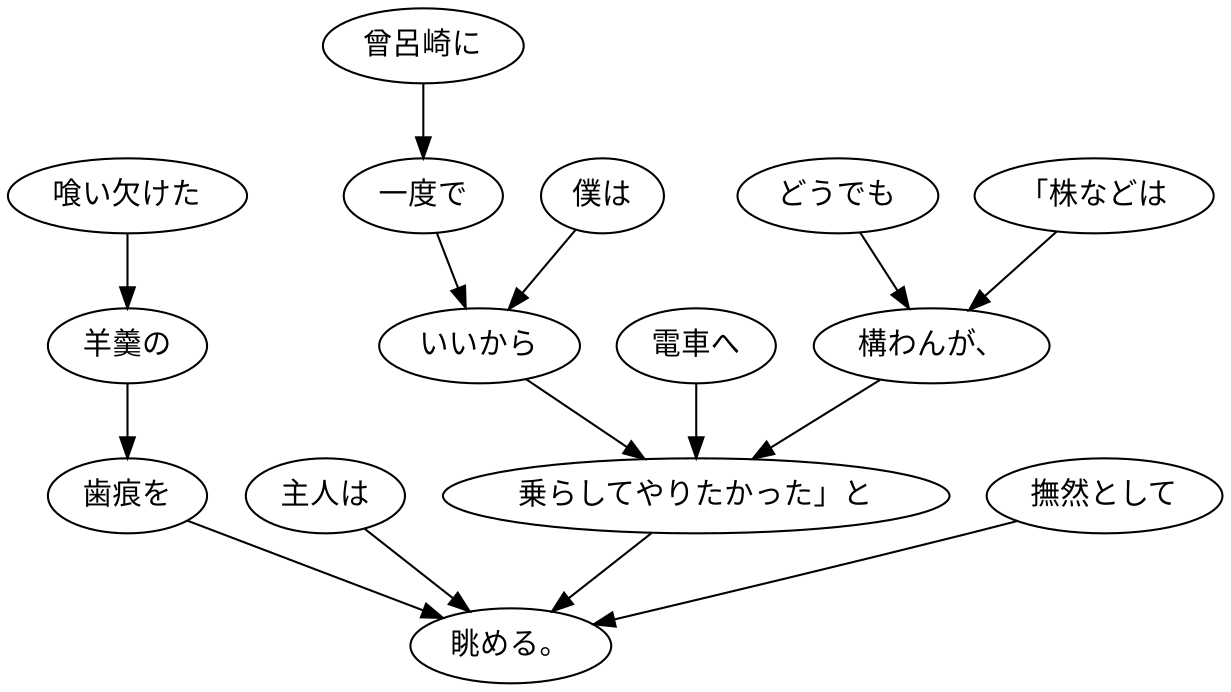 digraph graph2482 {
	node0 [label="「株などは"];
	node1 [label="どうでも"];
	node2 [label="構わんが、"];
	node3 [label="僕は"];
	node4 [label="曾呂崎に"];
	node5 [label="一度で"];
	node6 [label="いいから"];
	node7 [label="電車へ"];
	node8 [label="乗らしてやりたかった」と"];
	node9 [label="主人は"];
	node10 [label="喰い欠けた"];
	node11 [label="羊羹の"];
	node12 [label="歯痕を"];
	node13 [label="撫然として"];
	node14 [label="眺める。"];
	node0 -> node2;
	node1 -> node2;
	node2 -> node8;
	node3 -> node6;
	node4 -> node5;
	node5 -> node6;
	node6 -> node8;
	node7 -> node8;
	node8 -> node14;
	node9 -> node14;
	node10 -> node11;
	node11 -> node12;
	node12 -> node14;
	node13 -> node14;
}
